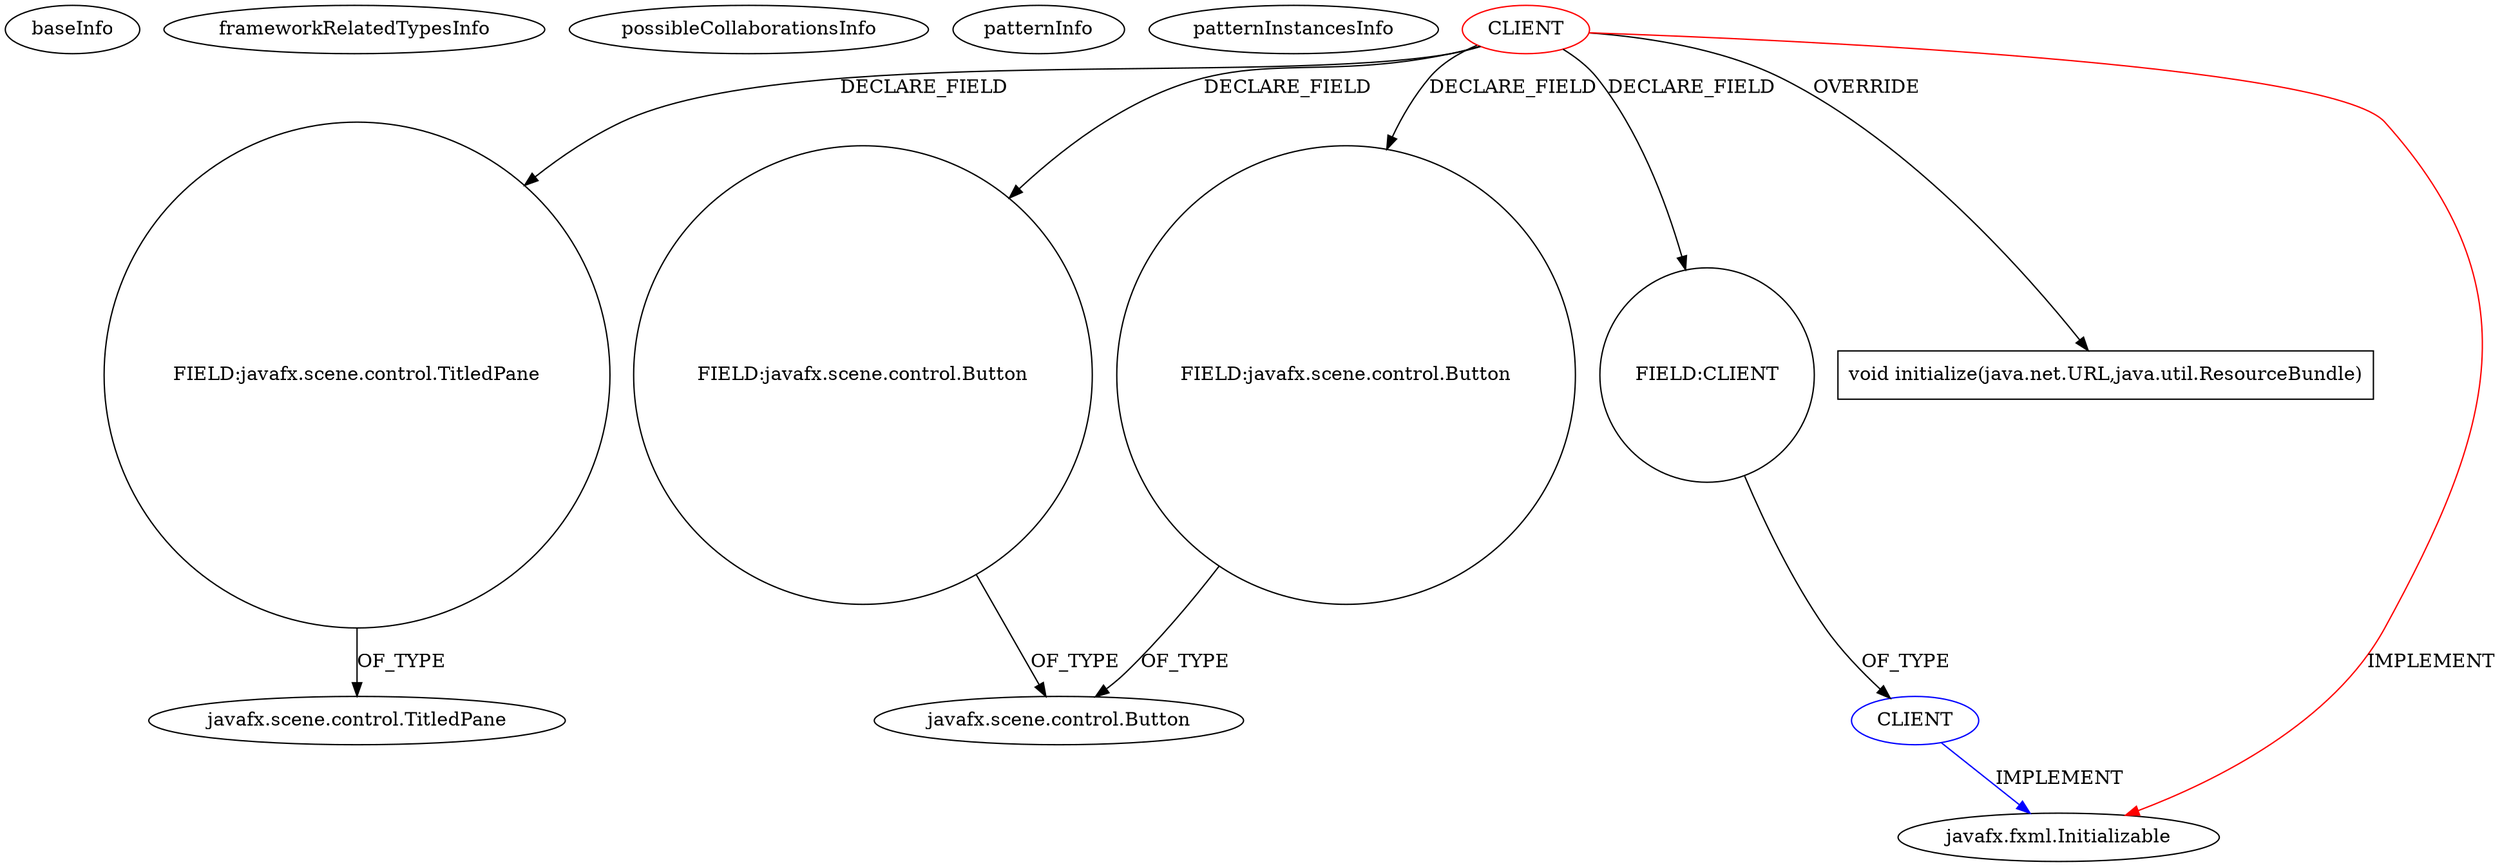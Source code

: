 digraph {
baseInfo[graphId=1805,category="pattern",isAnonymous=false,possibleRelation=true]
frameworkRelatedTypesInfo[0="javafx.fxml.Initializable"]
possibleCollaborationsInfo[0="1805~FIELD_TYPE_DECLARATION-~javafx.fxml.Initializable ~javafx.fxml.Initializable ~false~false"]
patternInfo[frequency=2.0,patternRootClient=0]
patternInstancesInfo[0="tarchan-ClipFX~/tarchan-ClipFX/ClipFX-master/src/com/mac/tarchan/clipfx/ClipFXController.java~ClipFXController~4467",1="taipeiben-DateTimePicker~/taipeiben-DateTimePicker/DateTimePicker-master/src/main/java/com/browniebytes/javafx/control/DateTimePickerPopup.java~DateTimePickerPopup~4456"]
37[label="javafx.scene.control.TitledPane",vertexType="FRAMEWORK_CLASS_TYPE",isFrameworkType=false]
54[label="FIELD:javafx.scene.control.TitledPane",vertexType="FIELD_DECLARATION",isFrameworkType=false,shape=circle]
0[label="CLIENT",vertexType="ROOT_CLIENT_CLASS_DECLARATION",isFrameworkType=false,color=red]
50[label="FIELD:javafx.scene.control.Button",vertexType="FIELD_DECLARATION",isFrameworkType=false,shape=circle]
48[label="FIELD:javafx.scene.control.Button",vertexType="FIELD_DECLARATION",isFrameworkType=false,shape=circle]
58[label="FIELD:CLIENT",vertexType="FIELD_DECLARATION",isFrameworkType=false,shape=circle]
63[label="void initialize(java.net.URL,java.util.ResourceBundle)",vertexType="OVERRIDING_METHOD_DECLARATION",isFrameworkType=false,shape=box]
49[label="javafx.scene.control.Button",vertexType="FRAMEWORK_CLASS_TYPE",isFrameworkType=false]
59[label="CLIENT",vertexType="REFERENCE_CLIENT_CLASS_DECLARATION",isFrameworkType=false,color=blue]
1[label="javafx.fxml.Initializable",vertexType="FRAMEWORK_INTERFACE_TYPE",isFrameworkType=false]
54->37[label="OF_TYPE"]
48->49[label="OF_TYPE"]
0->50[label="DECLARE_FIELD"]
50->49[label="OF_TYPE"]
0->48[label="DECLARE_FIELD"]
0->1[label="IMPLEMENT",color=red]
0->63[label="OVERRIDE"]
0->54[label="DECLARE_FIELD"]
0->58[label="DECLARE_FIELD"]
58->59[label="OF_TYPE"]
59->1[label="IMPLEMENT",color=blue]
}
